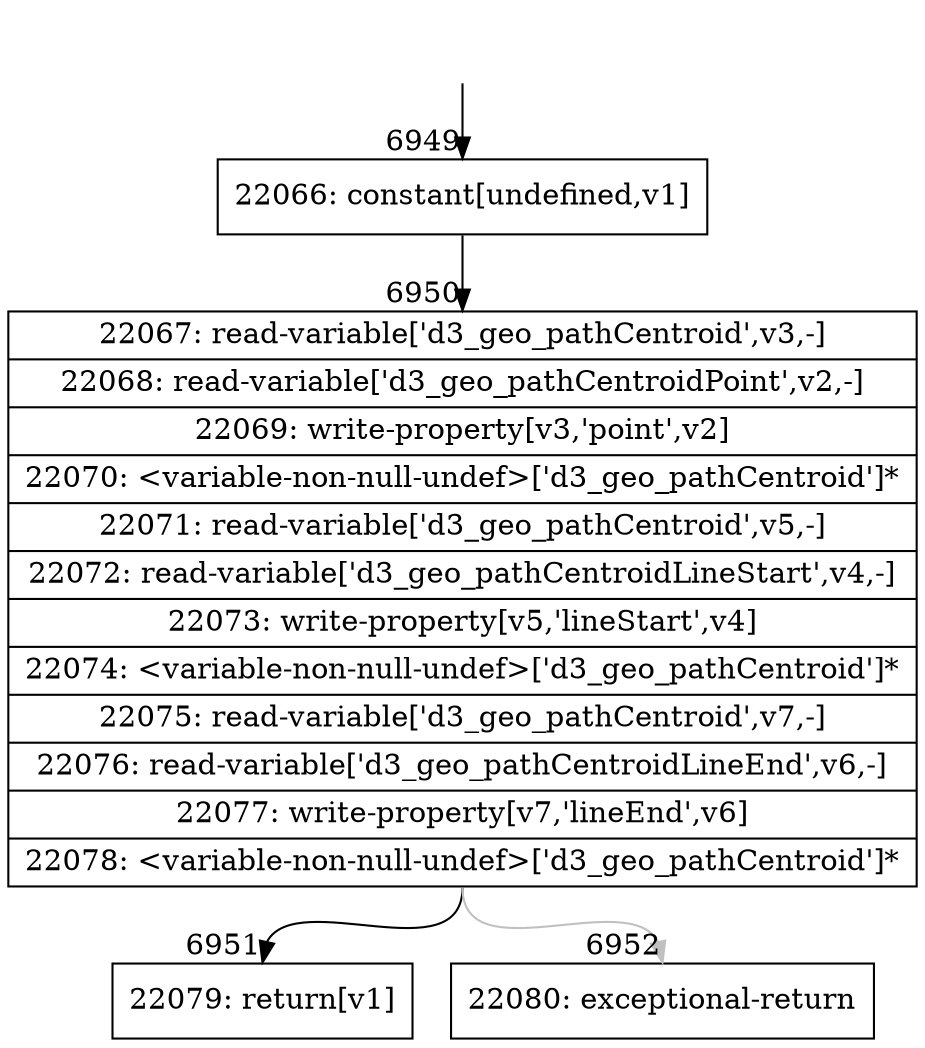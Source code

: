 digraph {
rankdir="TD"
BB_entry628[shape=none,label=""];
BB_entry628 -> BB6949 [tailport=s, headport=n, headlabel="    6949"]
BB6949 [shape=record label="{22066: constant[undefined,v1]}" ] 
BB6949 -> BB6950 [tailport=s, headport=n, headlabel="      6950"]
BB6950 [shape=record label="{22067: read-variable['d3_geo_pathCentroid',v3,-]|22068: read-variable['d3_geo_pathCentroidPoint',v2,-]|22069: write-property[v3,'point',v2]|22070: \<variable-non-null-undef\>['d3_geo_pathCentroid']*|22071: read-variable['d3_geo_pathCentroid',v5,-]|22072: read-variable['d3_geo_pathCentroidLineStart',v4,-]|22073: write-property[v5,'lineStart',v4]|22074: \<variable-non-null-undef\>['d3_geo_pathCentroid']*|22075: read-variable['d3_geo_pathCentroid',v7,-]|22076: read-variable['d3_geo_pathCentroidLineEnd',v6,-]|22077: write-property[v7,'lineEnd',v6]|22078: \<variable-non-null-undef\>['d3_geo_pathCentroid']*}" ] 
BB6950 -> BB6951 [tailport=s, headport=n, headlabel="      6951"]
BB6950 -> BB6952 [tailport=s, headport=n, color=gray, headlabel="      6952"]
BB6951 [shape=record label="{22079: return[v1]}" ] 
BB6952 [shape=record label="{22080: exceptional-return}" ] 
//#$~ 4028
}
